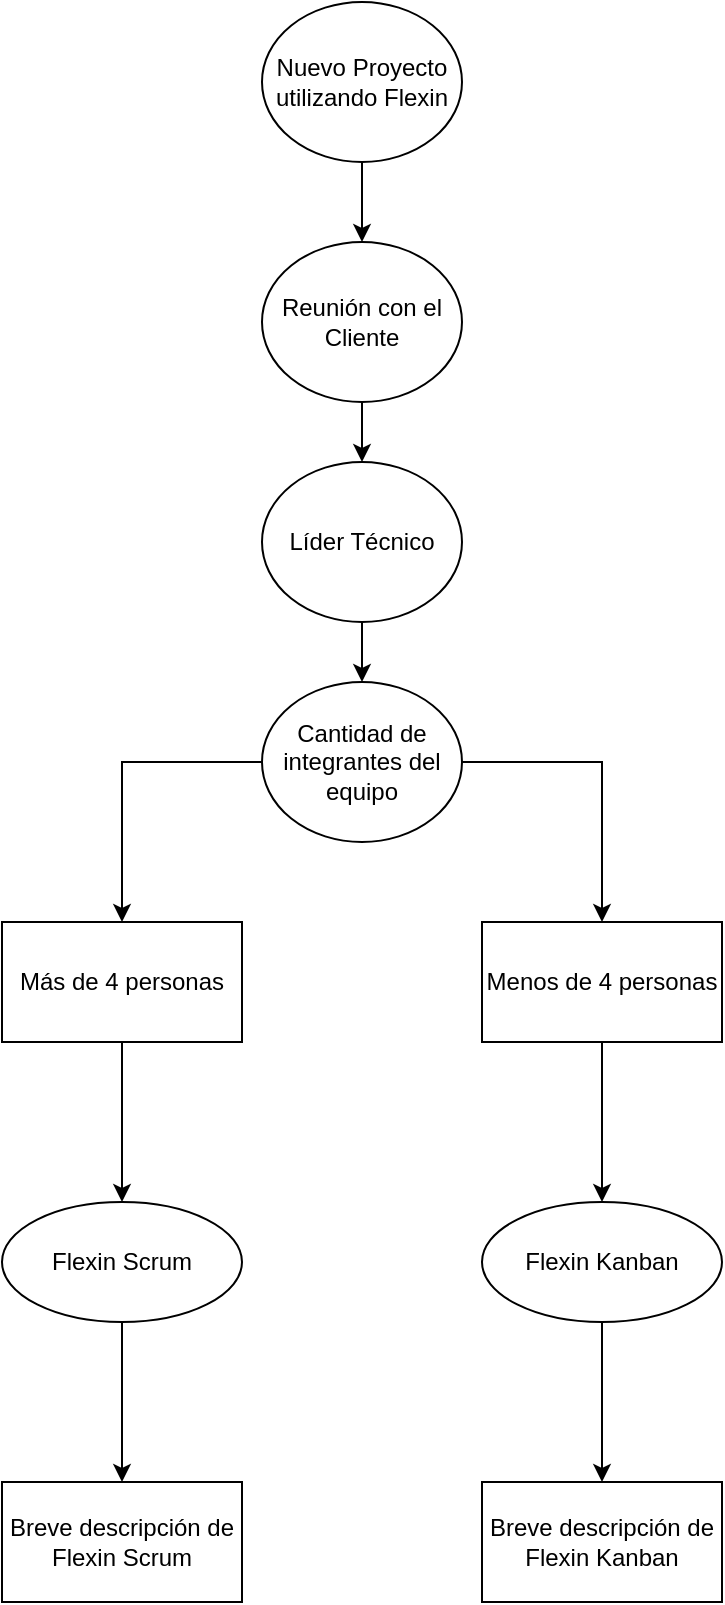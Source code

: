 <mxfile version="15.9.6" type="github">
  <diagram id="TbyJkJQcpYIO0hfAJC0a" name="Page-1">
    <mxGraphModel dx="1381" dy="774" grid="1" gridSize="10" guides="1" tooltips="1" connect="1" arrows="1" fold="1" page="1" pageScale="1" pageWidth="827" pageHeight="1169" math="0" shadow="0">
      <root>
        <mxCell id="0" />
        <mxCell id="1" parent="0" />
        <mxCell id="0NgiwYsnWzyRqQ_1yEEM-3" value="" style="edgeStyle=orthogonalEdgeStyle;rounded=0;orthogonalLoop=1;jettySize=auto;html=1;startArrow=none;" parent="1" source="yu11D86fvyafeuJc5jv2-6" target="0NgiwYsnWzyRqQ_1yEEM-2" edge="1">
          <mxGeometry relative="1" as="geometry" />
        </mxCell>
        <mxCell id="yu11D86fvyafeuJc5jv2-10" value="" style="edgeStyle=orthogonalEdgeStyle;rounded=0;orthogonalLoop=1;jettySize=auto;html=1;" edge="1" parent="1" source="0NgiwYsnWzyRqQ_1yEEM-1" target="yu11D86fvyafeuJc5jv2-1">
          <mxGeometry relative="1" as="geometry" />
        </mxCell>
        <mxCell id="0NgiwYsnWzyRqQ_1yEEM-1" value="Nuevo Proyecto utilizando Flexin" style="ellipse;whiteSpace=wrap;html=1;" parent="1" vertex="1">
          <mxGeometry x="190" y="60" width="100" height="80" as="geometry" />
        </mxCell>
        <mxCell id="0NgiwYsnWzyRqQ_1yEEM-5" value="" style="edgeStyle=orthogonalEdgeStyle;rounded=0;orthogonalLoop=1;jettySize=auto;html=1;" parent="1" source="0NgiwYsnWzyRqQ_1yEEM-2" target="0NgiwYsnWzyRqQ_1yEEM-4" edge="1">
          <mxGeometry relative="1" as="geometry" />
        </mxCell>
        <mxCell id="0NgiwYsnWzyRqQ_1yEEM-7" value="" style="edgeStyle=orthogonalEdgeStyle;rounded=0;orthogonalLoop=1;jettySize=auto;html=1;" parent="1" source="0NgiwYsnWzyRqQ_1yEEM-2" target="0NgiwYsnWzyRqQ_1yEEM-6" edge="1">
          <mxGeometry relative="1" as="geometry" />
        </mxCell>
        <mxCell id="0NgiwYsnWzyRqQ_1yEEM-2" value="Cantidad de integrantes del equipo" style="ellipse;whiteSpace=wrap;html=1;" parent="1" vertex="1">
          <mxGeometry x="190" y="400" width="100" height="80" as="geometry" />
        </mxCell>
        <mxCell id="wrklsWvTA2XIepsXvbi8-2" value="" style="edgeStyle=orthogonalEdgeStyle;rounded=0;orthogonalLoop=1;jettySize=auto;html=1;" parent="1" source="0NgiwYsnWzyRqQ_1yEEM-4" target="wrklsWvTA2XIepsXvbi8-1" edge="1">
          <mxGeometry relative="1" as="geometry" />
        </mxCell>
        <mxCell id="0NgiwYsnWzyRqQ_1yEEM-4" value="Más de 4 personas" style="whiteSpace=wrap;html=1;" parent="1" vertex="1">
          <mxGeometry x="60" y="520" width="120" height="60" as="geometry" />
        </mxCell>
        <mxCell id="wrklsWvTA2XIepsXvbi8-4" value="" style="edgeStyle=orthogonalEdgeStyle;rounded=0;orthogonalLoop=1;jettySize=auto;html=1;" parent="1" source="0NgiwYsnWzyRqQ_1yEEM-6" target="wrklsWvTA2XIepsXvbi8-3" edge="1">
          <mxGeometry relative="1" as="geometry" />
        </mxCell>
        <mxCell id="0NgiwYsnWzyRqQ_1yEEM-6" value="Menos de 4 personas" style="whiteSpace=wrap;html=1;" parent="1" vertex="1">
          <mxGeometry x="300" y="520" width="120" height="60" as="geometry" />
        </mxCell>
        <mxCell id="wrklsWvTA2XIepsXvbi8-6" value="" style="edgeStyle=orthogonalEdgeStyle;rounded=0;orthogonalLoop=1;jettySize=auto;html=1;" parent="1" source="wrklsWvTA2XIepsXvbi8-1" target="wrklsWvTA2XIepsXvbi8-5" edge="1">
          <mxGeometry relative="1" as="geometry" />
        </mxCell>
        <mxCell id="wrklsWvTA2XIepsXvbi8-1" value="Flexin Scrum" style="ellipse;whiteSpace=wrap;html=1;" parent="1" vertex="1">
          <mxGeometry x="60" y="660" width="120" height="60" as="geometry" />
        </mxCell>
        <mxCell id="wrklsWvTA2XIepsXvbi8-8" value="" style="edgeStyle=orthogonalEdgeStyle;rounded=0;orthogonalLoop=1;jettySize=auto;html=1;" parent="1" source="wrklsWvTA2XIepsXvbi8-3" target="wrklsWvTA2XIepsXvbi8-7" edge="1">
          <mxGeometry relative="1" as="geometry" />
        </mxCell>
        <mxCell id="wrklsWvTA2XIepsXvbi8-3" value="Flexin Kanban" style="ellipse;whiteSpace=wrap;html=1;" parent="1" vertex="1">
          <mxGeometry x="300" y="660" width="120" height="60" as="geometry" />
        </mxCell>
        <mxCell id="wrklsWvTA2XIepsXvbi8-5" value="Breve descripción de Flexin Scrum" style="whiteSpace=wrap;html=1;" parent="1" vertex="1">
          <mxGeometry x="60" y="800" width="120" height="60" as="geometry" />
        </mxCell>
        <mxCell id="wrklsWvTA2XIepsXvbi8-7" value="&lt;span&gt;Breve descripción de Flexin Kanban&lt;/span&gt;" style="whiteSpace=wrap;html=1;" parent="1" vertex="1">
          <mxGeometry x="300" y="800" width="120" height="60" as="geometry" />
        </mxCell>
        <mxCell id="yu11D86fvyafeuJc5jv2-7" value="" style="edgeStyle=orthogonalEdgeStyle;rounded=0;orthogonalLoop=1;jettySize=auto;html=1;" edge="1" parent="1" source="yu11D86fvyafeuJc5jv2-1" target="yu11D86fvyafeuJc5jv2-6">
          <mxGeometry relative="1" as="geometry" />
        </mxCell>
        <mxCell id="yu11D86fvyafeuJc5jv2-1" value="Reunión con el Cliente" style="ellipse;whiteSpace=wrap;html=1;" vertex="1" parent="1">
          <mxGeometry x="190" y="180" width="100" height="80" as="geometry" />
        </mxCell>
        <mxCell id="yu11D86fvyafeuJc5jv2-6" value="Líder Técnico" style="ellipse;whiteSpace=wrap;html=1;" vertex="1" parent="1">
          <mxGeometry x="190" y="290" width="100" height="80" as="geometry" />
        </mxCell>
      </root>
    </mxGraphModel>
  </diagram>
</mxfile>

